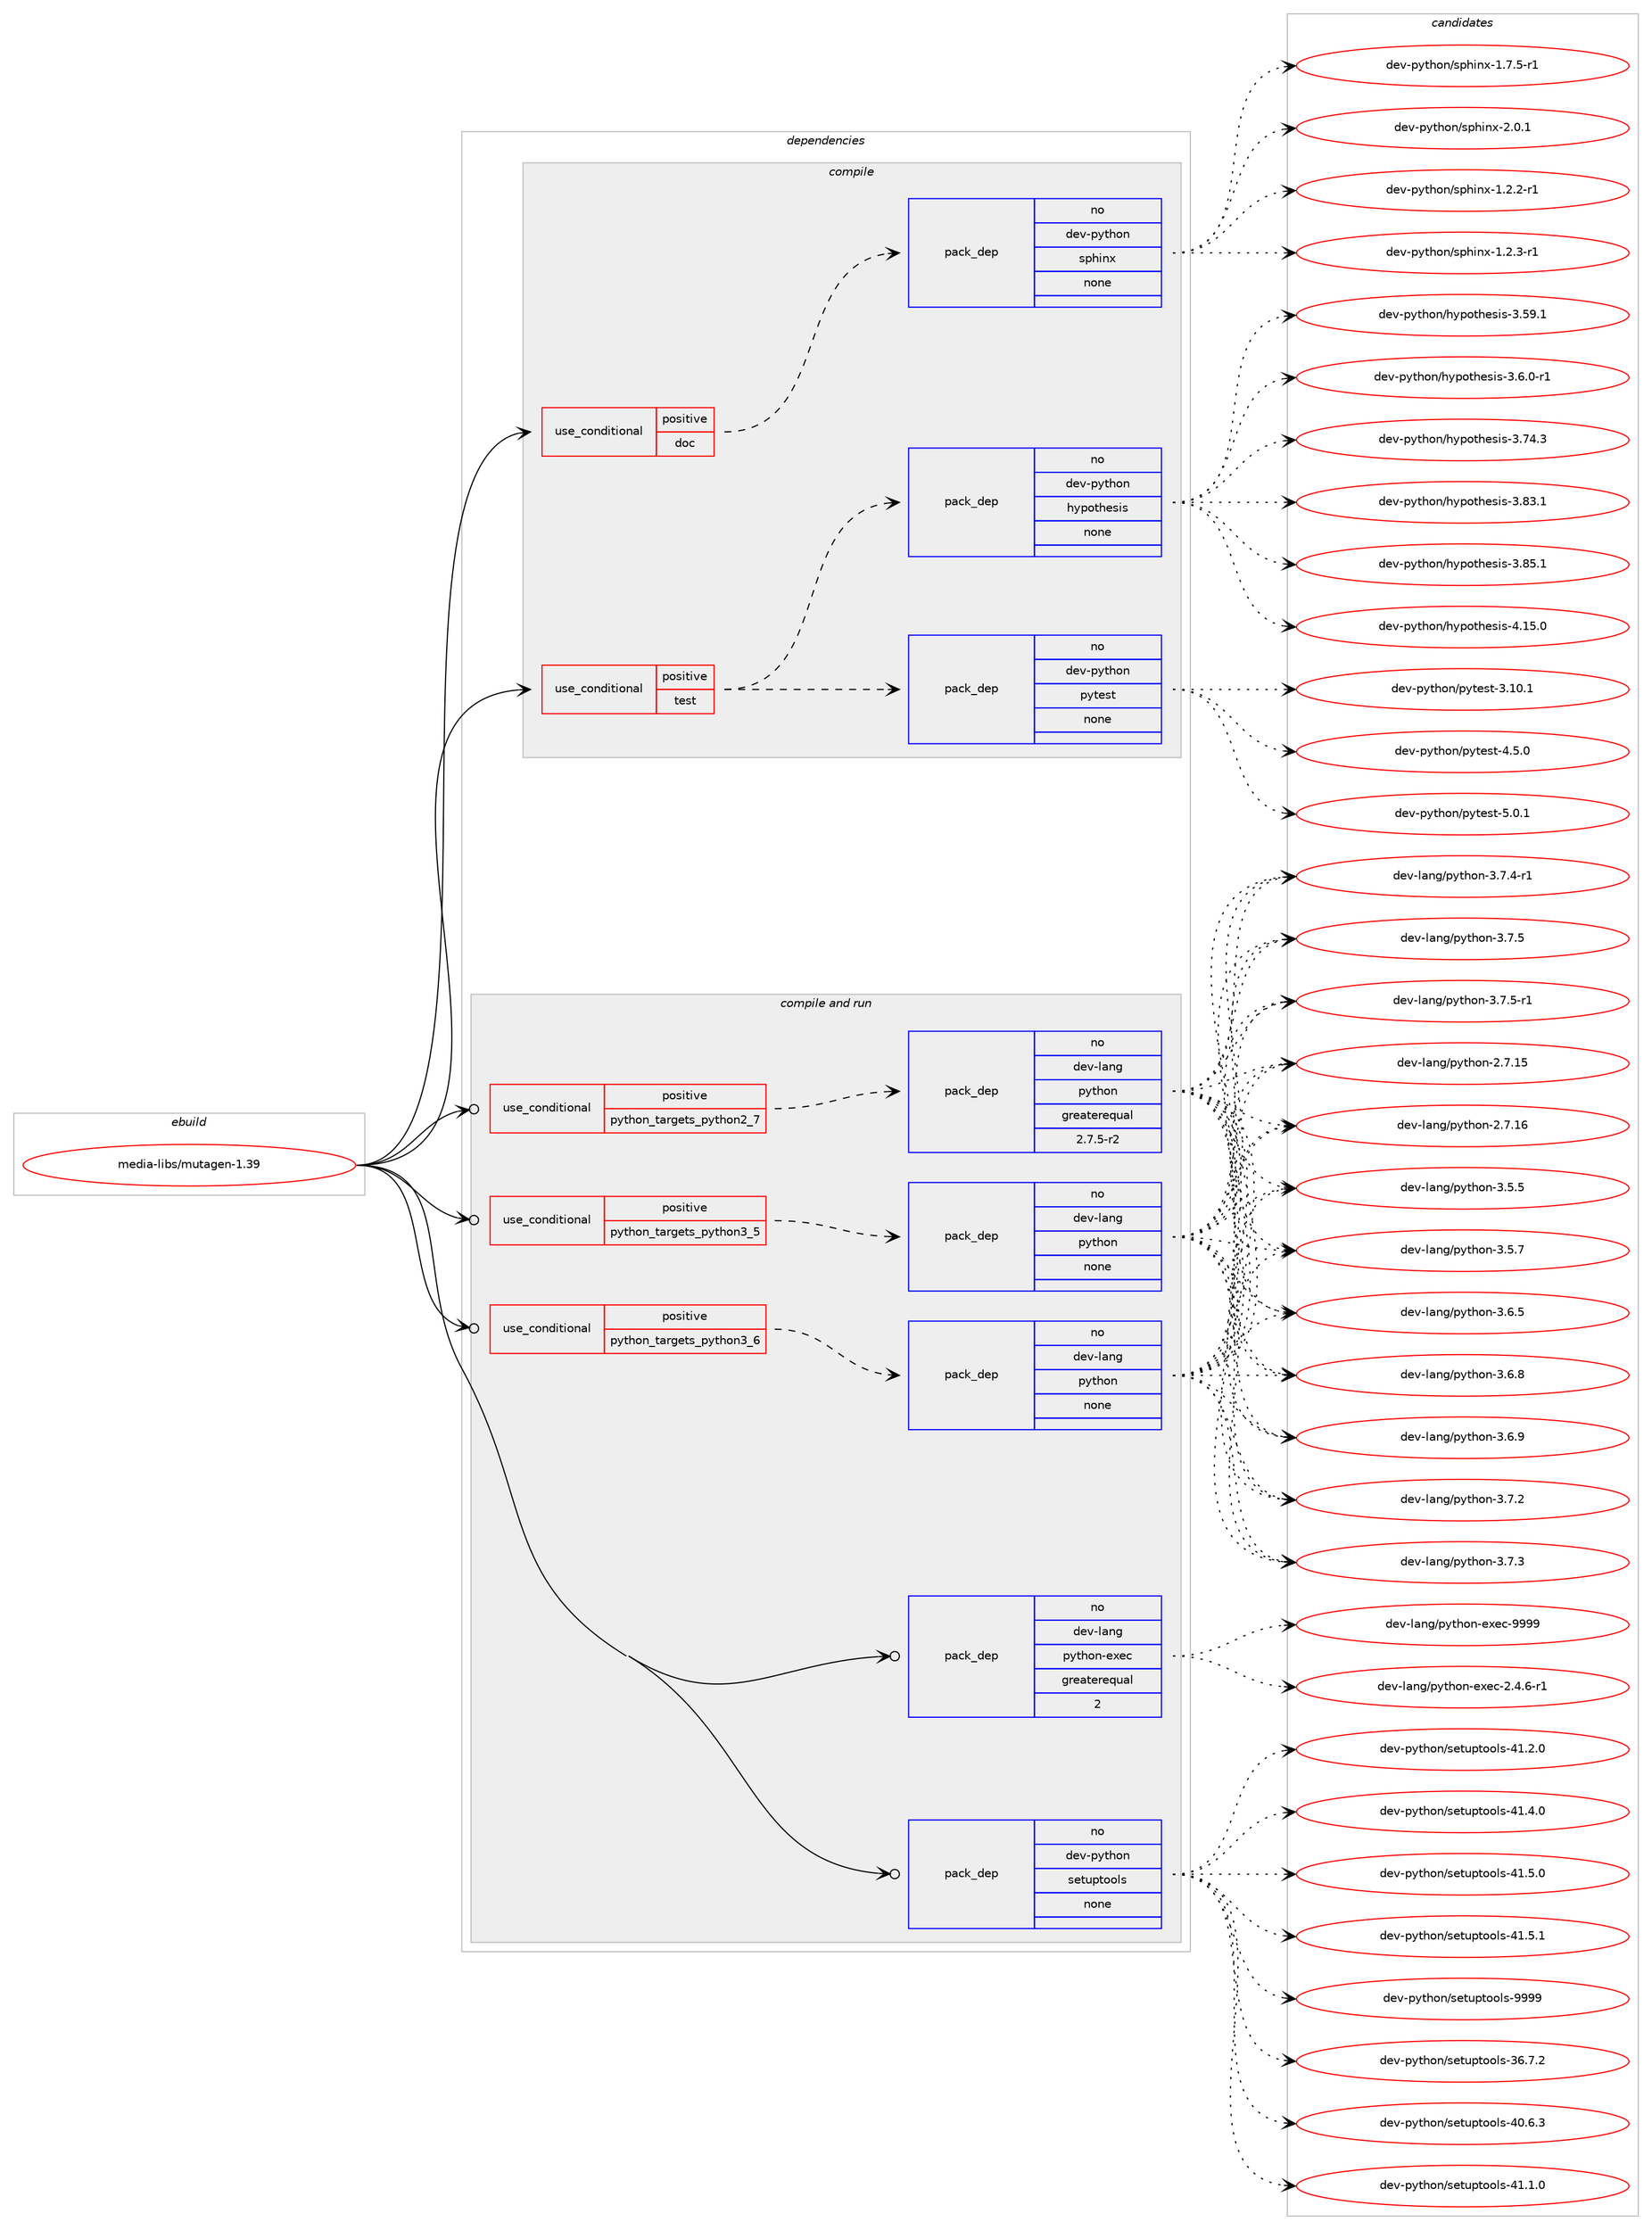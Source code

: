 digraph prolog {

# *************
# Graph options
# *************

newrank=true;
concentrate=true;
compound=true;
graph [rankdir=LR,fontname=Helvetica,fontsize=10,ranksep=1.5];#, ranksep=2.5, nodesep=0.2];
edge  [arrowhead=vee];
node  [fontname=Helvetica,fontsize=10];

# **********
# The ebuild
# **********

subgraph cluster_leftcol {
color=gray;
rank=same;
label=<<i>ebuild</i>>;
id [label="media-libs/mutagen-1.39", color=red, width=4, href="../media-libs/mutagen-1.39.svg"];
}

# ****************
# The dependencies
# ****************

subgraph cluster_midcol {
color=gray;
label=<<i>dependencies</i>>;
subgraph cluster_compile {
fillcolor="#eeeeee";
style=filled;
label=<<i>compile</i>>;
subgraph cond192339 {
dependency790314 [label=<<TABLE BORDER="0" CELLBORDER="1" CELLSPACING="0" CELLPADDING="4"><TR><TD ROWSPAN="3" CELLPADDING="10">use_conditional</TD></TR><TR><TD>positive</TD></TR><TR><TD>doc</TD></TR></TABLE>>, shape=none, color=red];
subgraph pack584162 {
dependency790315 [label=<<TABLE BORDER="0" CELLBORDER="1" CELLSPACING="0" CELLPADDING="4" WIDTH="220"><TR><TD ROWSPAN="6" CELLPADDING="30">pack_dep</TD></TR><TR><TD WIDTH="110">no</TD></TR><TR><TD>dev-python</TD></TR><TR><TD>sphinx</TD></TR><TR><TD>none</TD></TR><TR><TD></TD></TR></TABLE>>, shape=none, color=blue];
}
dependency790314:e -> dependency790315:w [weight=20,style="dashed",arrowhead="vee"];
}
id:e -> dependency790314:w [weight=20,style="solid",arrowhead="vee"];
subgraph cond192340 {
dependency790316 [label=<<TABLE BORDER="0" CELLBORDER="1" CELLSPACING="0" CELLPADDING="4"><TR><TD ROWSPAN="3" CELLPADDING="10">use_conditional</TD></TR><TR><TD>positive</TD></TR><TR><TD>test</TD></TR></TABLE>>, shape=none, color=red];
subgraph pack584163 {
dependency790317 [label=<<TABLE BORDER="0" CELLBORDER="1" CELLSPACING="0" CELLPADDING="4" WIDTH="220"><TR><TD ROWSPAN="6" CELLPADDING="30">pack_dep</TD></TR><TR><TD WIDTH="110">no</TD></TR><TR><TD>dev-python</TD></TR><TR><TD>hypothesis</TD></TR><TR><TD>none</TD></TR><TR><TD></TD></TR></TABLE>>, shape=none, color=blue];
}
dependency790316:e -> dependency790317:w [weight=20,style="dashed",arrowhead="vee"];
subgraph pack584164 {
dependency790318 [label=<<TABLE BORDER="0" CELLBORDER="1" CELLSPACING="0" CELLPADDING="4" WIDTH="220"><TR><TD ROWSPAN="6" CELLPADDING="30">pack_dep</TD></TR><TR><TD WIDTH="110">no</TD></TR><TR><TD>dev-python</TD></TR><TR><TD>pytest</TD></TR><TR><TD>none</TD></TR><TR><TD></TD></TR></TABLE>>, shape=none, color=blue];
}
dependency790316:e -> dependency790318:w [weight=20,style="dashed",arrowhead="vee"];
}
id:e -> dependency790316:w [weight=20,style="solid",arrowhead="vee"];
}
subgraph cluster_compileandrun {
fillcolor="#eeeeee";
style=filled;
label=<<i>compile and run</i>>;
subgraph cond192341 {
dependency790319 [label=<<TABLE BORDER="0" CELLBORDER="1" CELLSPACING="0" CELLPADDING="4"><TR><TD ROWSPAN="3" CELLPADDING="10">use_conditional</TD></TR><TR><TD>positive</TD></TR><TR><TD>python_targets_python2_7</TD></TR></TABLE>>, shape=none, color=red];
subgraph pack584165 {
dependency790320 [label=<<TABLE BORDER="0" CELLBORDER="1" CELLSPACING="0" CELLPADDING="4" WIDTH="220"><TR><TD ROWSPAN="6" CELLPADDING="30">pack_dep</TD></TR><TR><TD WIDTH="110">no</TD></TR><TR><TD>dev-lang</TD></TR><TR><TD>python</TD></TR><TR><TD>greaterequal</TD></TR><TR><TD>2.7.5-r2</TD></TR></TABLE>>, shape=none, color=blue];
}
dependency790319:e -> dependency790320:w [weight=20,style="dashed",arrowhead="vee"];
}
id:e -> dependency790319:w [weight=20,style="solid",arrowhead="odotvee"];
subgraph cond192342 {
dependency790321 [label=<<TABLE BORDER="0" CELLBORDER="1" CELLSPACING="0" CELLPADDING="4"><TR><TD ROWSPAN="3" CELLPADDING="10">use_conditional</TD></TR><TR><TD>positive</TD></TR><TR><TD>python_targets_python3_5</TD></TR></TABLE>>, shape=none, color=red];
subgraph pack584166 {
dependency790322 [label=<<TABLE BORDER="0" CELLBORDER="1" CELLSPACING="0" CELLPADDING="4" WIDTH="220"><TR><TD ROWSPAN="6" CELLPADDING="30">pack_dep</TD></TR><TR><TD WIDTH="110">no</TD></TR><TR><TD>dev-lang</TD></TR><TR><TD>python</TD></TR><TR><TD>none</TD></TR><TR><TD></TD></TR></TABLE>>, shape=none, color=blue];
}
dependency790321:e -> dependency790322:w [weight=20,style="dashed",arrowhead="vee"];
}
id:e -> dependency790321:w [weight=20,style="solid",arrowhead="odotvee"];
subgraph cond192343 {
dependency790323 [label=<<TABLE BORDER="0" CELLBORDER="1" CELLSPACING="0" CELLPADDING="4"><TR><TD ROWSPAN="3" CELLPADDING="10">use_conditional</TD></TR><TR><TD>positive</TD></TR><TR><TD>python_targets_python3_6</TD></TR></TABLE>>, shape=none, color=red];
subgraph pack584167 {
dependency790324 [label=<<TABLE BORDER="0" CELLBORDER="1" CELLSPACING="0" CELLPADDING="4" WIDTH="220"><TR><TD ROWSPAN="6" CELLPADDING="30">pack_dep</TD></TR><TR><TD WIDTH="110">no</TD></TR><TR><TD>dev-lang</TD></TR><TR><TD>python</TD></TR><TR><TD>none</TD></TR><TR><TD></TD></TR></TABLE>>, shape=none, color=blue];
}
dependency790323:e -> dependency790324:w [weight=20,style="dashed",arrowhead="vee"];
}
id:e -> dependency790323:w [weight=20,style="solid",arrowhead="odotvee"];
subgraph pack584168 {
dependency790325 [label=<<TABLE BORDER="0" CELLBORDER="1" CELLSPACING="0" CELLPADDING="4" WIDTH="220"><TR><TD ROWSPAN="6" CELLPADDING="30">pack_dep</TD></TR><TR><TD WIDTH="110">no</TD></TR><TR><TD>dev-lang</TD></TR><TR><TD>python-exec</TD></TR><TR><TD>greaterequal</TD></TR><TR><TD>2</TD></TR></TABLE>>, shape=none, color=blue];
}
id:e -> dependency790325:w [weight=20,style="solid",arrowhead="odotvee"];
subgraph pack584169 {
dependency790326 [label=<<TABLE BORDER="0" CELLBORDER="1" CELLSPACING="0" CELLPADDING="4" WIDTH="220"><TR><TD ROWSPAN="6" CELLPADDING="30">pack_dep</TD></TR><TR><TD WIDTH="110">no</TD></TR><TR><TD>dev-python</TD></TR><TR><TD>setuptools</TD></TR><TR><TD>none</TD></TR><TR><TD></TD></TR></TABLE>>, shape=none, color=blue];
}
id:e -> dependency790326:w [weight=20,style="solid",arrowhead="odotvee"];
}
subgraph cluster_run {
fillcolor="#eeeeee";
style=filled;
label=<<i>run</i>>;
}
}

# **************
# The candidates
# **************

subgraph cluster_choices {
rank=same;
color=gray;
label=<<i>candidates</i>>;

subgraph choice584162 {
color=black;
nodesep=1;
choice10010111845112121116104111110471151121041051101204549465046504511449 [label="dev-python/sphinx-1.2.2-r1", color=red, width=4,href="../dev-python/sphinx-1.2.2-r1.svg"];
choice10010111845112121116104111110471151121041051101204549465046514511449 [label="dev-python/sphinx-1.2.3-r1", color=red, width=4,href="../dev-python/sphinx-1.2.3-r1.svg"];
choice10010111845112121116104111110471151121041051101204549465546534511449 [label="dev-python/sphinx-1.7.5-r1", color=red, width=4,href="../dev-python/sphinx-1.7.5-r1.svg"];
choice1001011184511212111610411111047115112104105110120455046484649 [label="dev-python/sphinx-2.0.1", color=red, width=4,href="../dev-python/sphinx-2.0.1.svg"];
dependency790315:e -> choice10010111845112121116104111110471151121041051101204549465046504511449:w [style=dotted,weight="100"];
dependency790315:e -> choice10010111845112121116104111110471151121041051101204549465046514511449:w [style=dotted,weight="100"];
dependency790315:e -> choice10010111845112121116104111110471151121041051101204549465546534511449:w [style=dotted,weight="100"];
dependency790315:e -> choice1001011184511212111610411111047115112104105110120455046484649:w [style=dotted,weight="100"];
}
subgraph choice584163 {
color=black;
nodesep=1;
choice100101118451121211161041111104710412111211111610410111510511545514653574649 [label="dev-python/hypothesis-3.59.1", color=red, width=4,href="../dev-python/hypothesis-3.59.1.svg"];
choice10010111845112121116104111110471041211121111161041011151051154551465446484511449 [label="dev-python/hypothesis-3.6.0-r1", color=red, width=4,href="../dev-python/hypothesis-3.6.0-r1.svg"];
choice100101118451121211161041111104710412111211111610410111510511545514655524651 [label="dev-python/hypothesis-3.74.3", color=red, width=4,href="../dev-python/hypothesis-3.74.3.svg"];
choice100101118451121211161041111104710412111211111610410111510511545514656514649 [label="dev-python/hypothesis-3.83.1", color=red, width=4,href="../dev-python/hypothesis-3.83.1.svg"];
choice100101118451121211161041111104710412111211111610410111510511545514656534649 [label="dev-python/hypothesis-3.85.1", color=red, width=4,href="../dev-python/hypothesis-3.85.1.svg"];
choice100101118451121211161041111104710412111211111610410111510511545524649534648 [label="dev-python/hypothesis-4.15.0", color=red, width=4,href="../dev-python/hypothesis-4.15.0.svg"];
dependency790317:e -> choice100101118451121211161041111104710412111211111610410111510511545514653574649:w [style=dotted,weight="100"];
dependency790317:e -> choice10010111845112121116104111110471041211121111161041011151051154551465446484511449:w [style=dotted,weight="100"];
dependency790317:e -> choice100101118451121211161041111104710412111211111610410111510511545514655524651:w [style=dotted,weight="100"];
dependency790317:e -> choice100101118451121211161041111104710412111211111610410111510511545514656514649:w [style=dotted,weight="100"];
dependency790317:e -> choice100101118451121211161041111104710412111211111610410111510511545514656534649:w [style=dotted,weight="100"];
dependency790317:e -> choice100101118451121211161041111104710412111211111610410111510511545524649534648:w [style=dotted,weight="100"];
}
subgraph choice584164 {
color=black;
nodesep=1;
choice100101118451121211161041111104711212111610111511645514649484649 [label="dev-python/pytest-3.10.1", color=red, width=4,href="../dev-python/pytest-3.10.1.svg"];
choice1001011184511212111610411111047112121116101115116455246534648 [label="dev-python/pytest-4.5.0", color=red, width=4,href="../dev-python/pytest-4.5.0.svg"];
choice1001011184511212111610411111047112121116101115116455346484649 [label="dev-python/pytest-5.0.1", color=red, width=4,href="../dev-python/pytest-5.0.1.svg"];
dependency790318:e -> choice100101118451121211161041111104711212111610111511645514649484649:w [style=dotted,weight="100"];
dependency790318:e -> choice1001011184511212111610411111047112121116101115116455246534648:w [style=dotted,weight="100"];
dependency790318:e -> choice1001011184511212111610411111047112121116101115116455346484649:w [style=dotted,weight="100"];
}
subgraph choice584165 {
color=black;
nodesep=1;
choice10010111845108971101034711212111610411111045504655464953 [label="dev-lang/python-2.7.15", color=red, width=4,href="../dev-lang/python-2.7.15.svg"];
choice10010111845108971101034711212111610411111045504655464954 [label="dev-lang/python-2.7.16", color=red, width=4,href="../dev-lang/python-2.7.16.svg"];
choice100101118451089711010347112121116104111110455146534653 [label="dev-lang/python-3.5.5", color=red, width=4,href="../dev-lang/python-3.5.5.svg"];
choice100101118451089711010347112121116104111110455146534655 [label="dev-lang/python-3.5.7", color=red, width=4,href="../dev-lang/python-3.5.7.svg"];
choice100101118451089711010347112121116104111110455146544653 [label="dev-lang/python-3.6.5", color=red, width=4,href="../dev-lang/python-3.6.5.svg"];
choice100101118451089711010347112121116104111110455146544656 [label="dev-lang/python-3.6.8", color=red, width=4,href="../dev-lang/python-3.6.8.svg"];
choice100101118451089711010347112121116104111110455146544657 [label="dev-lang/python-3.6.9", color=red, width=4,href="../dev-lang/python-3.6.9.svg"];
choice100101118451089711010347112121116104111110455146554650 [label="dev-lang/python-3.7.2", color=red, width=4,href="../dev-lang/python-3.7.2.svg"];
choice100101118451089711010347112121116104111110455146554651 [label="dev-lang/python-3.7.3", color=red, width=4,href="../dev-lang/python-3.7.3.svg"];
choice1001011184510897110103471121211161041111104551465546524511449 [label="dev-lang/python-3.7.4-r1", color=red, width=4,href="../dev-lang/python-3.7.4-r1.svg"];
choice100101118451089711010347112121116104111110455146554653 [label="dev-lang/python-3.7.5", color=red, width=4,href="../dev-lang/python-3.7.5.svg"];
choice1001011184510897110103471121211161041111104551465546534511449 [label="dev-lang/python-3.7.5-r1", color=red, width=4,href="../dev-lang/python-3.7.5-r1.svg"];
dependency790320:e -> choice10010111845108971101034711212111610411111045504655464953:w [style=dotted,weight="100"];
dependency790320:e -> choice10010111845108971101034711212111610411111045504655464954:w [style=dotted,weight="100"];
dependency790320:e -> choice100101118451089711010347112121116104111110455146534653:w [style=dotted,weight="100"];
dependency790320:e -> choice100101118451089711010347112121116104111110455146534655:w [style=dotted,weight="100"];
dependency790320:e -> choice100101118451089711010347112121116104111110455146544653:w [style=dotted,weight="100"];
dependency790320:e -> choice100101118451089711010347112121116104111110455146544656:w [style=dotted,weight="100"];
dependency790320:e -> choice100101118451089711010347112121116104111110455146544657:w [style=dotted,weight="100"];
dependency790320:e -> choice100101118451089711010347112121116104111110455146554650:w [style=dotted,weight="100"];
dependency790320:e -> choice100101118451089711010347112121116104111110455146554651:w [style=dotted,weight="100"];
dependency790320:e -> choice1001011184510897110103471121211161041111104551465546524511449:w [style=dotted,weight="100"];
dependency790320:e -> choice100101118451089711010347112121116104111110455146554653:w [style=dotted,weight="100"];
dependency790320:e -> choice1001011184510897110103471121211161041111104551465546534511449:w [style=dotted,weight="100"];
}
subgraph choice584166 {
color=black;
nodesep=1;
choice10010111845108971101034711212111610411111045504655464953 [label="dev-lang/python-2.7.15", color=red, width=4,href="../dev-lang/python-2.7.15.svg"];
choice10010111845108971101034711212111610411111045504655464954 [label="dev-lang/python-2.7.16", color=red, width=4,href="../dev-lang/python-2.7.16.svg"];
choice100101118451089711010347112121116104111110455146534653 [label="dev-lang/python-3.5.5", color=red, width=4,href="../dev-lang/python-3.5.5.svg"];
choice100101118451089711010347112121116104111110455146534655 [label="dev-lang/python-3.5.7", color=red, width=4,href="../dev-lang/python-3.5.7.svg"];
choice100101118451089711010347112121116104111110455146544653 [label="dev-lang/python-3.6.5", color=red, width=4,href="../dev-lang/python-3.6.5.svg"];
choice100101118451089711010347112121116104111110455146544656 [label="dev-lang/python-3.6.8", color=red, width=4,href="../dev-lang/python-3.6.8.svg"];
choice100101118451089711010347112121116104111110455146544657 [label="dev-lang/python-3.6.9", color=red, width=4,href="../dev-lang/python-3.6.9.svg"];
choice100101118451089711010347112121116104111110455146554650 [label="dev-lang/python-3.7.2", color=red, width=4,href="../dev-lang/python-3.7.2.svg"];
choice100101118451089711010347112121116104111110455146554651 [label="dev-lang/python-3.7.3", color=red, width=4,href="../dev-lang/python-3.7.3.svg"];
choice1001011184510897110103471121211161041111104551465546524511449 [label="dev-lang/python-3.7.4-r1", color=red, width=4,href="../dev-lang/python-3.7.4-r1.svg"];
choice100101118451089711010347112121116104111110455146554653 [label="dev-lang/python-3.7.5", color=red, width=4,href="../dev-lang/python-3.7.5.svg"];
choice1001011184510897110103471121211161041111104551465546534511449 [label="dev-lang/python-3.7.5-r1", color=red, width=4,href="../dev-lang/python-3.7.5-r1.svg"];
dependency790322:e -> choice10010111845108971101034711212111610411111045504655464953:w [style=dotted,weight="100"];
dependency790322:e -> choice10010111845108971101034711212111610411111045504655464954:w [style=dotted,weight="100"];
dependency790322:e -> choice100101118451089711010347112121116104111110455146534653:w [style=dotted,weight="100"];
dependency790322:e -> choice100101118451089711010347112121116104111110455146534655:w [style=dotted,weight="100"];
dependency790322:e -> choice100101118451089711010347112121116104111110455146544653:w [style=dotted,weight="100"];
dependency790322:e -> choice100101118451089711010347112121116104111110455146544656:w [style=dotted,weight="100"];
dependency790322:e -> choice100101118451089711010347112121116104111110455146544657:w [style=dotted,weight="100"];
dependency790322:e -> choice100101118451089711010347112121116104111110455146554650:w [style=dotted,weight="100"];
dependency790322:e -> choice100101118451089711010347112121116104111110455146554651:w [style=dotted,weight="100"];
dependency790322:e -> choice1001011184510897110103471121211161041111104551465546524511449:w [style=dotted,weight="100"];
dependency790322:e -> choice100101118451089711010347112121116104111110455146554653:w [style=dotted,weight="100"];
dependency790322:e -> choice1001011184510897110103471121211161041111104551465546534511449:w [style=dotted,weight="100"];
}
subgraph choice584167 {
color=black;
nodesep=1;
choice10010111845108971101034711212111610411111045504655464953 [label="dev-lang/python-2.7.15", color=red, width=4,href="../dev-lang/python-2.7.15.svg"];
choice10010111845108971101034711212111610411111045504655464954 [label="dev-lang/python-2.7.16", color=red, width=4,href="../dev-lang/python-2.7.16.svg"];
choice100101118451089711010347112121116104111110455146534653 [label="dev-lang/python-3.5.5", color=red, width=4,href="../dev-lang/python-3.5.5.svg"];
choice100101118451089711010347112121116104111110455146534655 [label="dev-lang/python-3.5.7", color=red, width=4,href="../dev-lang/python-3.5.7.svg"];
choice100101118451089711010347112121116104111110455146544653 [label="dev-lang/python-3.6.5", color=red, width=4,href="../dev-lang/python-3.6.5.svg"];
choice100101118451089711010347112121116104111110455146544656 [label="dev-lang/python-3.6.8", color=red, width=4,href="../dev-lang/python-3.6.8.svg"];
choice100101118451089711010347112121116104111110455146544657 [label="dev-lang/python-3.6.9", color=red, width=4,href="../dev-lang/python-3.6.9.svg"];
choice100101118451089711010347112121116104111110455146554650 [label="dev-lang/python-3.7.2", color=red, width=4,href="../dev-lang/python-3.7.2.svg"];
choice100101118451089711010347112121116104111110455146554651 [label="dev-lang/python-3.7.3", color=red, width=4,href="../dev-lang/python-3.7.3.svg"];
choice1001011184510897110103471121211161041111104551465546524511449 [label="dev-lang/python-3.7.4-r1", color=red, width=4,href="../dev-lang/python-3.7.4-r1.svg"];
choice100101118451089711010347112121116104111110455146554653 [label="dev-lang/python-3.7.5", color=red, width=4,href="../dev-lang/python-3.7.5.svg"];
choice1001011184510897110103471121211161041111104551465546534511449 [label="dev-lang/python-3.7.5-r1", color=red, width=4,href="../dev-lang/python-3.7.5-r1.svg"];
dependency790324:e -> choice10010111845108971101034711212111610411111045504655464953:w [style=dotted,weight="100"];
dependency790324:e -> choice10010111845108971101034711212111610411111045504655464954:w [style=dotted,weight="100"];
dependency790324:e -> choice100101118451089711010347112121116104111110455146534653:w [style=dotted,weight="100"];
dependency790324:e -> choice100101118451089711010347112121116104111110455146534655:w [style=dotted,weight="100"];
dependency790324:e -> choice100101118451089711010347112121116104111110455146544653:w [style=dotted,weight="100"];
dependency790324:e -> choice100101118451089711010347112121116104111110455146544656:w [style=dotted,weight="100"];
dependency790324:e -> choice100101118451089711010347112121116104111110455146544657:w [style=dotted,weight="100"];
dependency790324:e -> choice100101118451089711010347112121116104111110455146554650:w [style=dotted,weight="100"];
dependency790324:e -> choice100101118451089711010347112121116104111110455146554651:w [style=dotted,weight="100"];
dependency790324:e -> choice1001011184510897110103471121211161041111104551465546524511449:w [style=dotted,weight="100"];
dependency790324:e -> choice100101118451089711010347112121116104111110455146554653:w [style=dotted,weight="100"];
dependency790324:e -> choice1001011184510897110103471121211161041111104551465546534511449:w [style=dotted,weight="100"];
}
subgraph choice584168 {
color=black;
nodesep=1;
choice10010111845108971101034711212111610411111045101120101994550465246544511449 [label="dev-lang/python-exec-2.4.6-r1", color=red, width=4,href="../dev-lang/python-exec-2.4.6-r1.svg"];
choice10010111845108971101034711212111610411111045101120101994557575757 [label="dev-lang/python-exec-9999", color=red, width=4,href="../dev-lang/python-exec-9999.svg"];
dependency790325:e -> choice10010111845108971101034711212111610411111045101120101994550465246544511449:w [style=dotted,weight="100"];
dependency790325:e -> choice10010111845108971101034711212111610411111045101120101994557575757:w [style=dotted,weight="100"];
}
subgraph choice584169 {
color=black;
nodesep=1;
choice100101118451121211161041111104711510111611711211611111110811545515446554650 [label="dev-python/setuptools-36.7.2", color=red, width=4,href="../dev-python/setuptools-36.7.2.svg"];
choice100101118451121211161041111104711510111611711211611111110811545524846544651 [label="dev-python/setuptools-40.6.3", color=red, width=4,href="../dev-python/setuptools-40.6.3.svg"];
choice100101118451121211161041111104711510111611711211611111110811545524946494648 [label="dev-python/setuptools-41.1.0", color=red, width=4,href="../dev-python/setuptools-41.1.0.svg"];
choice100101118451121211161041111104711510111611711211611111110811545524946504648 [label="dev-python/setuptools-41.2.0", color=red, width=4,href="../dev-python/setuptools-41.2.0.svg"];
choice100101118451121211161041111104711510111611711211611111110811545524946524648 [label="dev-python/setuptools-41.4.0", color=red, width=4,href="../dev-python/setuptools-41.4.0.svg"];
choice100101118451121211161041111104711510111611711211611111110811545524946534648 [label="dev-python/setuptools-41.5.0", color=red, width=4,href="../dev-python/setuptools-41.5.0.svg"];
choice100101118451121211161041111104711510111611711211611111110811545524946534649 [label="dev-python/setuptools-41.5.1", color=red, width=4,href="../dev-python/setuptools-41.5.1.svg"];
choice10010111845112121116104111110471151011161171121161111111081154557575757 [label="dev-python/setuptools-9999", color=red, width=4,href="../dev-python/setuptools-9999.svg"];
dependency790326:e -> choice100101118451121211161041111104711510111611711211611111110811545515446554650:w [style=dotted,weight="100"];
dependency790326:e -> choice100101118451121211161041111104711510111611711211611111110811545524846544651:w [style=dotted,weight="100"];
dependency790326:e -> choice100101118451121211161041111104711510111611711211611111110811545524946494648:w [style=dotted,weight="100"];
dependency790326:e -> choice100101118451121211161041111104711510111611711211611111110811545524946504648:w [style=dotted,weight="100"];
dependency790326:e -> choice100101118451121211161041111104711510111611711211611111110811545524946524648:w [style=dotted,weight="100"];
dependency790326:e -> choice100101118451121211161041111104711510111611711211611111110811545524946534648:w [style=dotted,weight="100"];
dependency790326:e -> choice100101118451121211161041111104711510111611711211611111110811545524946534649:w [style=dotted,weight="100"];
dependency790326:e -> choice10010111845112121116104111110471151011161171121161111111081154557575757:w [style=dotted,weight="100"];
}
}

}
